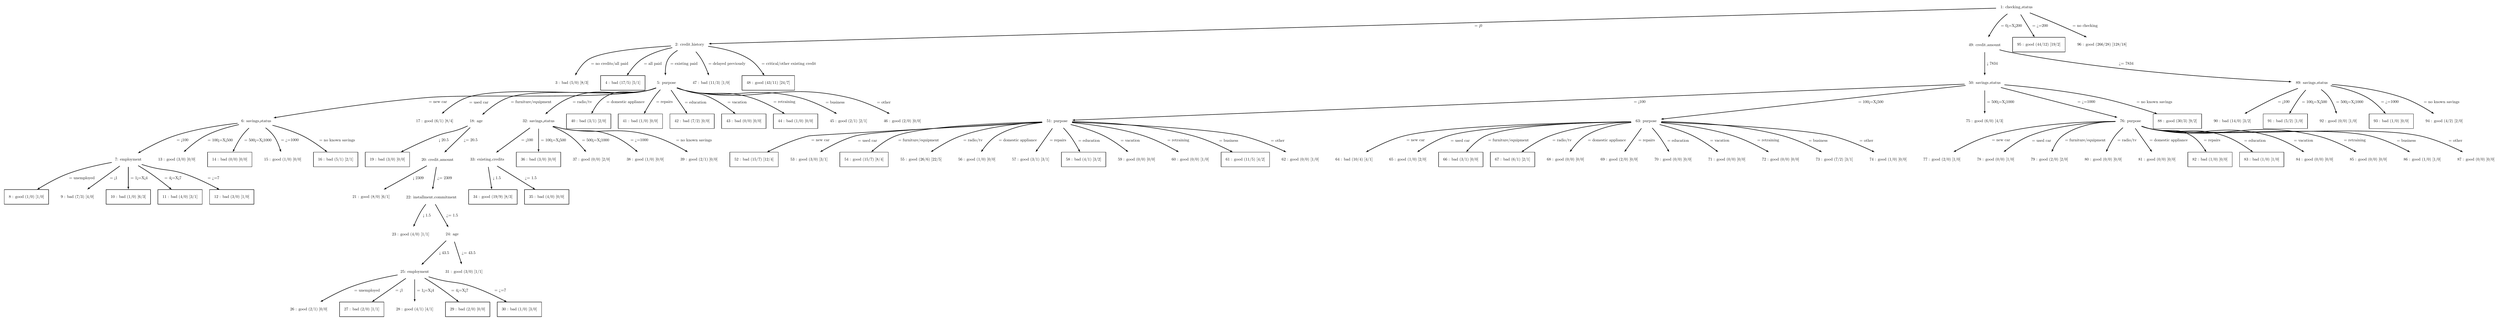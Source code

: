 
\begin{tikzpicture}[>=latex,line join=bevel,]
  \pgfsetlinewidth{1bp}
%%
\pgfsetcolor{black}
  % Edge: N6996db8 -> N76ccd017
  \draw [->,very thick] (4901.2bp,562.8bp) .. controls (4969.4bp,545.28bp) and (5108.2bp,509.61bp)  .. (5187.5bp,489.22bp);
  \definecolor{strokecol}{rgb}{0.0,0.0,0.0};
  \pgfsetstrokecolor{strokecol}
  \draw (5111.0bp,527.0bp) node { = >=1000};
  % Edge: N6504e3b2 -> N515f550a
  \draw [->,very thick] (3993.3bp,478.62bp) .. controls (3880.4bp,477.18bp) and (3542.7bp,470.71bp)  .. (3436.5bp,444.0bp) .. controls (3406.5bp,436.45bp) and (3374.8bp,421.61bp)  .. (3342.2bp,404.07bp);
  \draw (3464.5bp,433.0bp) node { = new car};
  % Edge: N3581c5f3 -> N5fcfe4b2
  \draw [->,very thick] (1599.8bp,561.72bp) .. controls (1593.9bp,559.5bp) and (1587.6bp,557.43bp)  .. (1581.5bp,556.0bp) .. controls (1498.1bp,536.37bp) and (1469.6bp,568.38bp)  .. (1389.5bp,538.0bp) .. controls (1369.4bp,530.38bp) and (1349.8bp,516.09bp)  .. (1327.9bp,497.1bp);
  \draw (1419.0bp,527.0bp) node { = radio/tv};
  % Edge: N1963006a -> N3d012ddd
  \draw [->,very thick] (2621.1bp,476.35bp) .. controls (2664.2bp,472.46bp) and (2737.4bp,463.46bp)  .. (2797.5bp,444.0bp) .. controls (2824.4bp,435.29bp) and (2852.8bp,421.08bp)  .. (2883.5bp,404.01bp);
  \draw (2882.0bp,433.0bp) node { = retraining};
  % Edge: N3581c5f3 -> N726f3b58
  \draw [->,very thick] (1651.2bp,561.79bp) .. controls (1657.1bp,559.57bp) and (1663.5bp,557.48bp)  .. (1669.5bp,556.0bp) .. controls (1740.3bp,538.72bp) and (1762.7bp,559.12bp)  .. (1832.5bp,538.0bp) .. controls (1858.9bp,530.02bp) and (1886.4bp,515.76bp)  .. (1916.1bp,498.22bp);
  \draw (1915.0bp,527.0bp) node { = retraining};
  % Edge: N76ccd017 -> N762efe5d
  \draw [->,very thick] (5246.4bp,467.58bp) .. controls (5252.5bp,465.37bp) and (5259.2bp,463.33bp)  .. (5265.5bp,462.0bp) .. controls (5394.5bp,434.86bp) and (5434.5bp,479.08bp)  .. (5561.5bp,444.0bp) .. controls (5588.5bp,436.54bp) and (5616.6bp,421.89bp)  .. (5646.1bp,404.08bp);
  \draw (5644.0bp,433.0bp) node { = vacation};
  % Edge: N4ee285c6 -> N20fa23c1
  \draw [->,very thick] (1639.7bp,660.74bp) .. controls (1616.0bp,655.76bp) and (1587.0bp,647.04bp)  .. (1564.5bp,632.0bp) .. controls (1552.4bp,623.9bp) and (1541.9bp,611.66bp)  .. (1528.3bp,592.07bp);
  \draw (1592.0bp,621.0bp) node { = all paid};
  % Edge: N1963006a -> N7dc5e7b4
  \draw [->,very thick] (2572.9bp,462.55bp) .. controls (2563.1bp,448.68bp) and (2548.9bp,428.6bp)  .. (2531.7bp,404.24bp);
  \draw (2586.5bp,433.0bp) node { = repairs};
  % Edge: N504bae78 -> N484b61fc
  \draw [->,very thick] (1007.5bp,91.647bp) .. controls (1007.5bp,78.823bp) and (1007.5bp,61.108bp)  .. (1007.5bp,36.3bp);
  \draw (1034.0bp,64.0bp) node { = 1<=X<4};
  % Edge: N4e515669 -> N17d10166
  \draw [->,very thick] (1037.3bp,370.54bp) .. controls (1011.1bp,356.09bp) and (970.54bp,333.67bp)  .. (931.35bp,312.03bp);
  \draw (1016.5bp,340.0bp) node { < 2309};
  % Edge: N3581c5f3 -> N61e717c2
  \draw [->,very thick] (1600.3bp,561.65bp) .. controls (1594.3bp,559.38bp) and (1587.8bp,557.3bp)  .. (1581.5bp,556.0bp) .. controls (1484.4bp,535.85bp) and (1229.3bp,570.39bp)  .. (1135.5bp,538.0bp) .. controls (1115.4bp,531.06bp) and (1096.0bp,517.19bp)  .. (1073.9bp,498.24bp);
  \draw (1165.0bp,527.0bp) node { = used car};
  % Edge: N6aa8ceb6 -> N1a93a7ca
  \draw [->,very thick] (600.67bp,463.21bp) .. controls (594.79bp,457.5bp) and (588.49bp,450.78bp)  .. (583.5bp,444.0bp) .. controls (576.56bp,434.58bp) and (570.29bp,423.35bp)  .. (560.91bp,404.25bp);
  \draw (622.5bp,433.0bp) node { = 500<=X<1000};
  % Edge: N4e515669 -> N1b9e1916
  \draw [->,very thick] (1060.6bp,367.65bp) .. controls (1058.5bp,354.74bp) and (1055.5bp,336.88bp)  .. (1051.3bp,311.99bp);
  \draw (1081.0bp,340.0bp) node { >= 2309};
  % Edge: N6504e3b2 -> N156643d4
  \draw [->,very thick] (4063.5bp,471.82bp) .. controls (4087.0bp,466.02bp) and (4119.1bp,456.72bp)  .. (4145.5bp,444.0bp) .. controls (4164.5bp,434.85bp) and (4184.0bp,421.67bp)  .. (4207.4bp,404.18bp);
  \draw (4211.0bp,433.0bp) node { = vacation};
  % Edge: N76ccd017 -> N53bd815b
  \draw [->,very thick] (5200.8bp,464.16bp) .. controls (5194.2bp,458.33bp) and (5187.0bp,451.29bp)  .. (5181.5bp,444.0bp) .. controls (5174.4bp,434.68bp) and (5168.3bp,423.38bp)  .. (5159.3bp,404.13bp);
  \draw (5211.0bp,433.0bp) node { = radio/tv};
  % Edge: N368102c8 -> N71dac704
  \draw [->,very thick] (4897.8bp,655.44bp) .. controls (4905.2bp,653.38bp) and (4913.1bp,651.43bp)  .. (4920.5bp,650.0bp) .. controls (5171.9bp,601.52bp) and (5477.5bp,583.23bp)  .. (5614.9bp,576.92bp);
  \draw (5209.0bp,621.0bp) node { >= 7834};
  % Edge: N5fcfe4b2 -> Nea30797
  \draw [->,very thick] (1346.0bp,466.73bp) .. controls (1359.9bp,460.95bp) and (1375.6bp,453.27bp)  .. (1388.5bp,444.0bp) .. controls (1400.9bp,435.06bp) and (1412.7bp,422.89bp)  .. (1428.6bp,404.17bp);
  \draw (1451.5bp,433.0bp) node { = 500<=X<1000};
  % Edge: N6504e3b2 -> N1175e2db
  \draw [->,very thick] (4067.4bp,477.65bp) .. controls (4161.1bp,473.97bp) and (4406.3bp,462.79bp)  .. (4485.5bp,444.0bp) .. controls (4519.1bp,436.03bp) and (4555.1bp,421.06bp)  .. (4591.2bp,404.12bp);
  \draw (4571.0bp,433.0bp) node { = other};
  % Edge: N76ccd017 -> N4926097b
  \draw [->,very thick] (5246.9bp,467.58bp) .. controls (5252.9bp,465.43bp) and (5259.4bp,463.41bp)  .. (5265.5bp,462.0bp) .. controls (5345.6bp,443.61bp) and (5371.7bp,470.32bp)  .. (5449.5bp,444.0bp) .. controls (5471.9bp,436.41bp) and (5494.6bp,422.48bp)  .. (5520.3bp,404.12bp);
  \draw (5525.0bp,433.0bp) node { = education};
  % Edge: N76ccd017 -> N3830f1c0
  \draw [->,very thick] (5246.3bp,467.42bp) .. controls (5252.5bp,465.22bp) and (5259.1bp,463.23bp)  .. (5265.5bp,462.0bp) .. controls (5410.4bp,434.04bp) and (5785.1bp,474.68bp)  .. (5929.5bp,444.0bp) .. controls (5963.5bp,436.77bp) and (5999.8bp,421.46bp)  .. (6035.7bp,404.07bp);
  \draw (6017.0bp,433.0bp) node { = other};
  % Edge: N5fcfe4b2 -> N73a8dfcc
  \draw [->,very thick] (1311.5bp,461.7bp) .. controls (1311.5bp,448.46bp) and (1311.5bp,429.95bp)  .. (1311.5bp,404.23bp);
  \draw (1348.0bp,433.0bp) node { = 100<=X<500};
  % Edge: N4f8e5cde -> N4c98385c
  \draw [->,very thick] (1105.0bp,184.07bp) .. controls (1109.1bp,171.08bp) and (1115.0bp,152.89bp)  .. (1123.0bp,128.16bp);
  \draw (1140.0bp,156.0bp) node { >= 43.5};
  % Edge: N7506e922 -> N368102c8
  \draw [->,very thick] (4917.2bp,743.63bp) .. controls (4909.8bp,737.96bp) and (4901.9bp,731.15bp)  .. (4895.5bp,724.0bp) .. controls (4887.7bp,715.22bp) and (4880.6bp,704.44bp)  .. (4870.0bp,685.9bp);
  \draw (4927.0bp,714.0bp) node { = 0<=X<200};
  % Edge: N504bae78 -> N759ebb3d
  \draw [->,very thick] (985.74bp,93.936bp) .. controls (965.27bp,79.764bp) and (934.33bp,58.341bp)  .. (902.44bp,36.269bp);
  \draw (969.5bp,64.0bp) node { = <1};
  % Edge: N7506e922 -> N6f75e721
  \draw [->,very thick] (4949.8bp,742.07bp) .. controls (4957.9bp,728.83bp) and (4969.3bp,710.19bp)  .. (4984.0bp,686.16bp);
  \draw (4997.5bp,714.0bp) node { = >=200};
  % Edge: N71dac704 -> N73a28541
  \draw [->,very thick] (5713.5bp,570.29bp) .. controls (5759.5bp,566.59bp) and (5829.7bp,557.96bp)  .. (5887.5bp,538.0bp) .. controls (5911.7bp,529.65bp) and (5936.8bp,515.71bp)  .. (5964.7bp,498.17bp);
  \draw (5983.0bp,527.0bp) node { = no known savings};
  % Edge: N5fcfe4b2 -> N3f8f9dd6
  \draw [->,very thick] (1347.4bp,467.42bp) .. controls (1355.0bp,465.33bp) and (1363.0bp,463.38bp)  .. (1370.5bp,462.0bp) .. controls (1467.0bp,444.33bp) and (1496.0bp,470.25bp)  .. (1590.5bp,444.0bp) .. controls (1618.4bp,436.24bp) and (1647.7bp,421.65bp)  .. (1678.3bp,404.16bp);
  \draw (1693.0bp,433.0bp) node { = no known savings};
  % Edge: N76ccd017 -> N4361bd48
  \draw [->,very thick] (5182.4bp,479.74bp) .. controls (5146.0bp,478.66bp) and (5090.6bp,471.95bp)  .. (5052.5bp,444.0bp) .. controls (5042.2bp,436.42bp) and (5034.7bp,424.44bp)  .. (5025.7bp,404.1bp);
  \draw (5108.5bp,433.0bp) node { = furniture/equipment};
  % Edge: N4ee285c6 -> N15615099
  \draw [->,very thick] (1697.7bp,650.66bp) .. controls (1702.5bp,645.02bp) and (1707.6bp,638.48bp)  .. (1711.5bp,632.0bp) .. controls (1717.3bp,622.5bp) and (1722.3bp,611.36bp)  .. (1729.8bp,592.09bp);
  \draw (1774.0bp,621.0bp) node { = delayed previously};
  % Edge: N6504e3b2 -> N379619aa
  \draw [->,very thick] (3993.8bp,476.74bp) .. controls (3962.1bp,473.37bp) and (3916.0bp,464.96bp)  .. (3881.5bp,444.0bp) .. controls (3868.5bp,436.12bp) and (3857.2bp,423.63bp)  .. (3842.8bp,404.05bp);
  \draw (3934.0bp,433.0bp) node { = domestic appliance};
  % Edge: N1963006a -> Nc2e1f26
  \draw [->,very thick] (2547.5bp,478.25bp) .. controls (2462.1bp,476.12bp) and (2253.7bp,468.5bp)  .. (2188.5bp,444.0bp) .. controls (2169.1bp,436.7bp) and (2150.2bp,423.14bp)  .. (2128.0bp,404.21bp);
  \draw (2244.5bp,433.0bp) node { = furniture/equipment};
  % Edge: N6504e3b2 -> Ncac736f
  \draw [->,very thick] (4018.7bp,462.55bp) .. controls (4008.8bp,448.68bp) and (3994.3bp,428.6bp)  .. (3976.9bp,404.24bp);
  \draw (4031.5bp,433.0bp) node { = repairs};
  % Edge: N504bae78 -> N45fe3ee3
  \draw [->,very thick] (1032.0bp,94.683bp) .. controls (1042.2bp,88.531bp) and (1054.0bp,81.128bp)  .. (1064.5bp,74.0bp) .. controls (1079.0bp,64.104bp) and (1094.6bp,52.478bp)  .. (1115.9bp,36.161bp);
  \draw (1118.0bp,64.0bp) node { = 4<=X<7};
  % Edge: N76ccd017 -> N41a4555e
  \draw [->,very thick] (5246.3bp,467.45bp) .. controls (5252.5bp,465.25bp) and (5259.2bp,463.25bp)  .. (5265.5bp,462.0bp) .. controls (5383.5bp,438.85bp) and (5689.2bp,470.8bp)  .. (5806.5bp,444.0bp) .. controls (5838.2bp,436.74bp) and (5871.8bp,421.64bp)  .. (5905.9bp,404.02bp);
  \draw (5896.5bp,433.0bp) node { = business};
  % Edge: N6aa8ceb6 -> N3d82c5f3
  \draw [->,very thick] (641.53bp,463.84bp) .. controls (648.67bp,458.27bp) and (656.07bp,451.48bp)  .. (661.5bp,444.0bp) .. controls (668.04bp,434.99bp) and (672.92bp,423.78bp)  .. (679.42bp,404.1bp);
  \draw (701.0bp,433.0bp) node { = >=1000};
  % Edge: N6504e3b2 -> N5e91993f
  \draw [->,very thick] (3993.4bp,478.76bp) .. controls (3908.0bp,477.71bp) and (3699.8bp,472.25bp)  .. (3636.5bp,444.0bp) .. controls (3620.4bp,436.82bp) and (3605.9bp,423.63bp)  .. (3588.5bp,404.2bp);
  \draw (3692.5bp,433.0bp) node { = furniture/equipment};
  % Edge: N6996db8 -> N39ed3c8d
  \draw [->,very thick] (4909.9bp,569.41bp) .. controls (4966.2bp,564.67bp) and (5061.8bp,554.89bp)  .. (5142.5bp,538.0bp) .. controls (5187.8bp,528.52bp) and (5237.9bp,513.49bp)  .. (5285.3bp,498.03bp);
  \draw (5278.0bp,527.0bp) node { = no known savings};
  % Edge: N2530c12 -> N48533e64
  \draw [->,very thick] (283.58bp,369.94bp) .. controls (263.98bp,355.83bp) and (234.4bp,334.53bp)  .. (203.48bp,312.27bp);
  \draw (268.5bp,340.0bp) node { = <1};
  % Edge: N71dac704 -> N2d363fb3
  \draw [->,very thick] (5649.6bp,556.7bp) .. controls (5644.6bp,550.95bp) and (5639.1bp,544.34bp)  .. (5634.5bp,538.0bp) .. controls (5627.3bp,528.16bp) and (5620.2bp,516.81bp)  .. (5609.1bp,498.16bp);
  \draw (5671.0bp,527.0bp) node { = 100<=X<500};
  % Edge: N3581c5f3 -> N58d25a40
  \draw [->,very thick] (1636.8bp,556.55bp) .. controls (1646.3bp,542.68bp) and (1660.0bp,522.6bp)  .. (1676.7bp,498.24bp);
  \draw (1697.0bp,527.0bp) node { = education};
  % Edge: N2530c12 -> N64a294a6
  \draw [->,very thick] (304.5bp,367.65bp) .. controls (304.5bp,354.82bp) and (304.5bp,337.11bp)  .. (304.5bp,312.3bp);
  \draw (331.0bp,340.0bp) node { = 1<=X<4};
  % Edge: N71dac704 -> N5aaa6d82
  \draw [->,very thick] (5710.8bp,567.16bp) .. controls (5738.2bp,562.26bp) and (5772.8bp,553.47bp)  .. (5800.5bp,538.0bp) .. controls (5815.1bp,529.81bp) and (5828.8bp,517.08bp)  .. (5846.0bp,498.17bp);
  \draw (5856.0bp,527.0bp) node { = >=1000};
  % Edge: N3581c5f3 -> N1b701da1
  \draw [->,very thick] (1651.9bp,562.34bp) .. controls (1657.6bp,560.14bp) and (1663.8bp,557.91bp)  .. (1669.5bp,556.0bp) .. controls (1697.5bp,546.67bp) and (1706.8bp,550.61bp)  .. (1733.5bp,538.0bp) .. controls (1752.6bp,529.01bp) and (1772.0bp,515.72bp)  .. (1795.1bp,498.07bp);
  \draw (1799.0bp,527.0bp) node { = vacation};
  % Edge: N3581c5f3 -> N442d9b6e
  \draw [->,very thick] (1651.2bp,561.59bp) .. controls (1657.1bp,559.38bp) and (1663.4bp,557.34bp)  .. (1669.5bp,556.0bp) .. controls (1792.2bp,529.06bp) and (1829.9bp,569.31bp)  .. (1951.5bp,538.0bp) .. controls (1981.1bp,530.38bp) and (2012.2bp,515.55bp)  .. (2044.3bp,498.03bp);
  \draw (2039.5bp,527.0bp) node { = business};
  % Edge: N1963006a -> N75a1cd57
  \draw [->,very thick] (2617.8bp,471.9bp) .. controls (2641.3bp,466.16bp) and (2673.3bp,456.9bp)  .. (2699.5bp,444.0bp) .. controls (2717.8bp,435.0bp) and (2736.4bp,421.98bp)  .. (2759.3bp,404.22bp);
  \draw (2764.0bp,433.0bp) node { = vacation};
  % Edge: N76ccd017 -> N5d22bbb7
  \draw [->,very thick] (5246.3bp,467.5bp) .. controls (5252.5bp,465.3bp) and (5259.2bp,463.28bp)  .. (5265.5bp,462.0bp) .. controls (5445.2bp,425.8bp) and (5499.2bp,486.54bp)  .. (5677.5bp,444.0bp) .. controls (5708.4bp,436.64bp) and (5740.9bp,421.69bp)  .. (5774.1bp,404.2bp);
  \draw (5770.0bp,433.0bp) node { = retraining};
  % Edge: N4f8e5cde -> N504bae78
  \draw [->,very thick] (1084.7bp,186.54bp) .. controls (1070.3bp,172.41bp) and (1048.0bp,150.66bp)  .. (1023.8bp,126.94bp);
  \draw (1080.0bp,156.0bp) node { < 43.5};
  % Edge: N6aa8ceb6 -> N2530c12
  \draw [->,very thick] (572.86bp,474.93bp) .. controls (531.5bp,470.33bp) and (469.28bp,461.15bp)  .. (417.5bp,444.0bp) .. controls (389.03bp,434.57bp) and (358.79bp,418.99bp)  .. (327.86bp,401.36bp);
  \draw (437.5bp,433.0bp) node { = <100};
  % Edge: N6aa8ceb6 -> N6ae40994
  \draw [->,very thick] (576.08bp,471.65bp) .. controls (551.09bp,466.23bp) and (519.41bp,457.43bp)  .. (493.5bp,444.0bp) .. controls (476.91bp,435.4bp) and (460.58bp,422.44bp)  .. (440.47bp,404.22bp);
  \draw (530.0bp,433.0bp) node { = 100<=X<500};
  % Edge: N5fcfe4b2 -> N6bf2d08e
  \draw [->,very thick] (1290.4bp,463.6bp) .. controls (1269.8bp,448.57bp) and (1238.3bp,425.55bp)  .. (1207.1bp,402.76bp);
  \draw (1283.5bp,433.0bp) node { = <100};
  % Edge: N6996db8 -> N1963006a
  \draw [->,very thick] (4812.1bp,571.0bp) .. controls (4511.0bp,558.84bp) and (2926.0bp,494.8bp)  .. (2621.3bp,482.49bp);
  \draw (4014.5bp,527.0bp) node { = <100};
  % Edge: N6504e3b2 -> N626b2d4a
  \draw [->,very thick] (3993.5bp,478.47bp) .. controls (3894.9bp,476.71bp) and (3628.3bp,469.67bp)  .. (3544.5bp,444.0bp) .. controls (3520.1bp,436.53bp) and (3495.2bp,422.18bp)  .. (3468.1bp,404.01bp);
  \draw (3574.0bp,433.0bp) node { = used car};
  % Edge: N4ee285c6 -> N1edf1c96
  \draw [->,very thick] (1727.9bp,663.86bp) .. controls (1758.6bp,659.98bp) and (1798.9bp,651.32bp)  .. (1829.5bp,632.0bp) .. controls (1841.9bp,624.18bp) and (1852.4bp,611.86bp)  .. (1866.0bp,592.04bp);
  \draw (1926.0bp,621.0bp) node { = critical/other existing credit};
  % Edge: N1963006a -> N1eb44e46
  \draw [->,very thick] (2621.3bp,477.6bp) .. controls (2714.7bp,473.8bp) and (2959.4bp,462.37bp)  .. (3038.5bp,444.0bp) .. controls (3073.0bp,436.0bp) and (3110.0bp,421.03bp)  .. (3147.2bp,404.1bp);
  \draw (3126.0bp,433.0bp) node { = other};
  % Edge: N71dac704 -> N7d6f77cc
  \draw [->,very thick] (5687.5bp,557.84bp) .. controls (5694.7bp,552.27bp) and (5702.1bp,545.48bp)  .. (5707.5bp,538.0bp) .. controls (5714.0bp,528.99bp) and (5718.9bp,517.78bp)  .. (5725.4bp,498.1bp);
  \draw (5757.5bp,527.0bp) node { = 500<=X<1000};
  % Edge: N4ee285c6 -> N3581c5f3
  \draw [->,very thick] (1652.8bp,653.96bp) .. controls (1643.8bp,648.5bp) and (1634.9bp,641.24bp)  .. (1629.5bp,632.0bp) .. controls (1624.4bp,623.19bp) and (1622.7bp,612.27bp)  .. (1622.9bp,592.12bp);
  \draw (1668.5bp,621.0bp) node { = existing paid};
  % Edge: N6bf2d08e -> N53e25b76
  \draw [->,very thick] (1209.9bp,369.94bp) .. controls (1233.2bp,355.59bp) and (1268.5bp,333.83bp)  .. (1303.7bp,312.11bp);
  \draw (1292.5bp,340.0bp) node { >= 1.5};
  % Edge: N3581c5f3 -> N6aa8ceb6
  \draw [->,very thick] (1600.3bp,561.62bp) .. controls (1594.3bp,559.35bp) and (1587.8bp,557.27bp)  .. (1581.5bp,556.0bp) .. controls (1462.8bp,531.82bp) and (1157.2bp,548.2bp)  .. (1036.5bp,538.0bp) .. controls (904.32bp,526.83bp) and (749.94bp,502.94bp)  .. (660.77bp,488.23bp);
  \draw (1064.5bp,527.0bp) node { = new car};
  % Edge: N6504e3b2 -> N7de26db8
  \draw [->,very thick] (4067.5bp,478.99bp) .. controls (4130.1bp,478.12bp) and (4260.6bp,472.65bp)  .. (4366.5bp,444.0bp) .. controls (4396.8bp,435.8bp) and (4429.0bp,421.1bp)  .. (4462.2bp,404.05bp);
  \draw (4452.5bp,433.0bp) node { = business};
  % Edge: N5fcfe4b2 -> N7e774085
  \draw [->,very thick] (1348.1bp,467.61bp) .. controls (1355.5bp,465.56bp) and (1363.2bp,463.57bp)  .. (1370.5bp,462.0bp) .. controls (1424.9bp,450.26bp) and (1442.9bp,464.89bp)  .. (1494.5bp,444.0bp) .. controls (1513.8bp,436.2bp) and (1532.7bp,422.76bp)  .. (1555.3bp,404.13bp);
  \draw (1559.0bp,433.0bp) node { = >=1000};
  % Edge: N1963006a -> N6f2b958e
  \draw [->,very thick] (2621.5bp,478.89bp) .. controls (2683.9bp,477.86bp) and (2813.3bp,472.17bp)  .. (2918.5bp,444.0bp) .. controls (2949.2bp,435.77bp) and (2982.0bp,421.07bp)  .. (3015.7bp,404.04bp);
  \draw (3005.5bp,433.0bp) node { = business};
  % Edge: N76ccd017 -> N182decdb
  \draw [->,very thick] (5182.3bp,479.48bp) .. controls (5118.1bp,479.37bp) and (4982.7bp,475.05bp)  .. (4873.5bp,444.0bp) .. controls (4845.4bp,436.01bp) and (4815.9bp,421.57bp)  .. (4784.7bp,404.26bp);
  \draw (4901.5bp,433.0bp) node { = new car};
  % Edge: N1963006a -> N1ee0005
  \draw [->,very thick] (2599.9bp,463.59bp) .. controls (2605.4bp,457.7bp) and (2611.5bp,450.77bp)  .. (2616.5bp,444.0bp) .. controls (2623.6bp,434.36bp) and (2630.4bp,423.08bp)  .. (2640.9bp,404.06bp);
  \draw (2663.0bp,433.0bp) node { = education};
  % Edge: N6996db8 -> N6504e3b2
  \draw [->,very thick] (4814.4bp,567.79bp) .. controls (4668.1bp,551.58bp) and (4221.9bp,502.19bp)  .. (4066.4bp,484.97bp);
  \draw (4582.0bp,527.0bp) node { = 100<=X<500};
  % Edge: N504bae78 -> N4cdf35a9
  \draw [->,very thick] (1041.7bp,97.892bp) .. controls (1048.5bp,95.816bp) and (1055.7bp,93.752bp)  .. (1062.5bp,92.0bp) .. controls (1100.3bp,82.223bp) and (1111.5bp,86.452bp)  .. (1148.5bp,74.0bp) .. controls (1174.7bp,65.17bp) and (1202.8bp,51.955bp)  .. (1233.8bp,36.003bp);
  \draw (1217.5bp,64.0bp) node { = >=7};
  % Edge: N66cd51c3 -> N4dcbadb4
  \draw [->,very thick] (1137.4bp,468.38bp) .. controls (1132.6bp,466.13bp) and (1127.4bp,463.87bp)  .. (1122.5bp,462.0bp) .. controls (1096.1bp,451.94bp) and (1087.9bp,454.05bp)  .. (1061.5bp,444.0bp) .. controls (1034.6bp,433.77bp) and (1005.4bp,420.08bp)  .. (973.29bp,404.12bp);
  \draw (1079.0bp,433.0bp) node { < 20.5};
  % Edge: N7506e922 -> N4ee285c6
  \draw [->,very thick] (4889.3bp,757.61bp) .. controls (4513.0bp,747.22bp) and (2136.9bp,681.56bp)  .. (1728.9bp,670.28bp);
  \draw (3618.5bp,714.0bp) node { = <0};
  % Edge: N3581c5f3 -> Naec6354
  \draw [->,very thick] (1599.3bp,561.86bp) .. controls (1593.5bp,559.69bp) and (1587.3bp,557.59bp)  .. (1581.5bp,556.0bp) .. controls (1534.1bp,543.08bp) and (1513.8bp,564.63bp)  .. (1472.5bp,538.0bp) .. controls (1461.0bp,530.59bp) and (1452.2bp,518.36bp)  .. (1441.3bp,498.04bp);
  \draw (1525.0bp,527.0bp) node { = domestic appliance};
  % Edge: N6504e3b2 -> N1c4af82c
  \draw [->,very thick] (3993.4bp,478.12bp) .. controls (3945.9bp,475.96bp) and (3861.8bp,468.64bp)  .. (3794.5bp,444.0bp) .. controls (3772.4bp,435.91bp) and (3749.9bp,422.11bp)  .. (3724.2bp,404.04bp);
  \draw (3824.0bp,433.0bp) node { = radio/tv};
  % Edge: N3581c5f3 -> N1c655221
  \draw [->,very thick] (1610.6bp,557.53bp) .. controls (1605.2bp,551.64bp) and (1599.3bp,544.72bp)  .. (1594.5bp,538.0bp) .. controls (1587.5bp,528.3bp) and (1580.7bp,517.01bp)  .. (1570.2bp,498.01bp);
  \draw (1620.5bp,527.0bp) node { = repairs};
  % Edge: N3581c5f3 -> N66cd51c3
  \draw [->,very thick] (1599.9bp,561.53bp) .. controls (1593.9bp,559.33bp) and (1587.6bp,557.3bp)  .. (1581.5bp,556.0bp) .. controls (1506.6bp,540.01bp) and (1309.7bp,563.43bp)  .. (1237.5bp,538.0bp) .. controls (1216.1bp,530.46bp) and (1195.4bp,515.17bp)  .. (1173.0bp,495.5bp);
  \draw (1293.5bp,527.0bp) node { = furniture/equipment};
  % Edge: N1963006a -> N6d9c638
  \draw [->,very thick] (2548.1bp,476.86bp) .. controls (2516.3bp,473.57bp) and (2470.0bp,465.21bp)  .. (2435.5bp,444.0bp) .. controls (2422.7bp,436.12bp) and (2411.6bp,423.63bp)  .. (2397.6bp,404.05bp);
  \draw (2488.0bp,433.0bp) node { = domestic appliance};
  % Edge: N1963006a -> Ndcf3e99
  \draw [->,very thick] (2547.5bp,477.82bp) .. controls (2500.1bp,475.35bp) and (2416.1bp,467.7bp)  .. (2348.5bp,444.0bp) .. controls (2325.2bp,435.83bp) and (2301.2bp,421.98bp)  .. (2274.2bp,404.26bp);
  \draw (2378.0bp,433.0bp) node { = radio/tv};
  % Edge: N2530c12 -> N3b95a09c
  \draw [->,very thick] (337.42bp,373.84bp) .. controls (344.03bp,371.77bp) and (350.96bp,369.72bp)  .. (357.5bp,368.0bp) .. controls (395.69bp,357.96bp) and (407.1bp,362.67bp)  .. (444.5bp,350.0bp) .. controls (470.36bp,341.24bp) and (497.97bp,328.02bp)  .. (528.4bp,312.05bp);
  \draw (513.5bp,340.0bp) node { = >=7};
  % Edge: N76ccd017 -> N26f0a63f
  \draw [->,very thick] (5182.5bp,479.0bp) .. controls (5132.8bp,477.85bp) and (5042.6bp,471.67bp)  .. (4971.5bp,444.0bp) .. controls (4951.3bp,436.14bp) and (4931.2bp,422.52bp)  .. (4907.8bp,404.13bp);
  \draw (5001.0bp,433.0bp) node { = used car};
  % Edge: N1b9e1916 -> Nba8a1dc
  \draw [->,very thick] (1034.8bp,276.05bp) .. controls (1030.6bp,270.48bp) and (1026.1bp,264.13bp)  .. (1022.5bp,258.0bp) .. controls (1017.3bp,249.11bp) and (1012.4bp,238.93bp)  .. (1004.3bp,220.32bp);
  \draw (1037.5bp,248.0bp) node { < 1.5};
  % Edge: N7506e922 -> N69222c14
  \draw [->,very thick] (4972.3bp,746.16bp) .. controls (4988.6bp,739.67bp) and (5008.7bp,731.57bp)  .. (5026.5bp,724.0bp) .. controls (5052.0bp,713.19bp) and (5080.1bp,700.64bp)  .. (5112.3bp,686.1bp);
  \draw (5108.0bp,714.0bp) node { = no checking};
  % Edge: N1b9e1916 -> N4f8e5cde
  \draw [->,very thick] (1058.1bp,276.07bp) .. controls (1065.7bp,262.58bp) and (1076.6bp,243.48bp)  .. (1090.3bp,219.25bp);
  \draw (1099.5bp,248.0bp) node { >= 1.5};
  % Edge: N3581c5f3 -> Nee7d9f1
  \draw [->,very thick] (1650.7bp,561.67bp) .. controls (1656.7bp,559.4bp) and (1663.2bp,557.31bp)  .. (1669.5bp,556.0bp) .. controls (1845.0bp,519.21bp) and (1897.8bp,578.2bp)  .. (2072.5bp,538.0bp) .. controls (2104.9bp,530.55bp) and (2139.3bp,515.43bp)  .. (2173.9bp,498.04bp);
  \draw (2159.0bp,527.0bp) node { = other};
  % Edge: N6504e3b2 -> N5e265ba4
  \draw [->,very thick] (4045.3bp,463.46bp) .. controls (4050.6bp,457.56bp) and (4056.6bp,450.65bp)  .. (4061.5bp,444.0bp) .. controls (4068.8bp,434.21bp) and (4075.9bp,422.88bp)  .. (4087.0bp,404.21bp);
  \draw (4109.0bp,433.0bp) node { = education};
  % Edge: N6996db8 -> N36aa7bc2
  \draw [->,very thick] (4861.5bp,555.7bp) .. controls (4861.5bp,542.46bp) and (4861.5bp,523.95bp)  .. (4861.5bp,498.23bp);
  \draw (4900.5bp,527.0bp) node { = 500<=X<1000};
  % Edge: N6bf2d08e -> N5eb5c224
  \draw [->,very thick] (1188.2bp,367.65bp) .. controls (1190.2bp,354.82bp) and (1192.9bp,337.11bp)  .. (1196.8bp,312.3bp);
  \draw (1209.5bp,340.0bp) node { < 1.5};
  % Edge: N6504e3b2 -> N123a439b
  \draw [->,very thick] (4066.9bp,476.33bp) .. controls (4110.0bp,472.42bp) and (4183.9bp,463.37bp)  .. (4244.5bp,444.0bp) .. controls (4271.9bp,435.23bp) and (4301.0bp,420.93bp)  .. (4331.9bp,404.0bp);
  \draw (4330.0bp,433.0bp) node { = retraining};
  % Edge: N6aa8ceb6 -> N2b05039f
  \draw [->,very thick] (658.45bp,470.04bp) .. controls (680.87bp,464.2bp) and (708.98bp,455.52bp)  .. (732.5bp,444.0bp) .. controls (750.96bp,434.96bp) and (769.84bp,421.93bp)  .. (792.99bp,404.19bp);
  \draw (817.0bp,433.0bp) node { = no known savings};
  % Edge: N2530c12 -> N7e0b37bc
  \draw [->,very thick] (328.74bp,370.96bp) .. controls (339.02bp,364.79bp) and (351.02bp,357.3bp)  .. (361.5bp,350.0bp) .. controls (375.65bp,340.15bp) and (390.76bp,328.44bp)  .. (411.15bp,312.01bp);
  \draw (414.0bp,340.0bp) node { = 4<=X<7};
  % Edge: N1963006a -> N7fbe847c
  \draw [->,very thick] (2547.8bp,476.97bp) .. controls (2417.2bp,469.75bp) and (1982.5bp,445.63bp)  .. (1975.5bp,444.0bp) .. controls (1942.6bp,436.35bp) and (1907.5bp,421.32bp)  .. (1872.2bp,404.05bp);
  \draw (2003.5bp,433.0bp) node { = new car};
  % Edge: N1963006a -> N41975e01
  \draw [->,very thick] (2547.7bp,477.23bp) .. controls (2440.5bp,471.96bp) and (2133.3bp,455.98bp)  .. (2089.5bp,444.0bp) .. controls (2061.9bp,436.44bp) and (2033.0bp,421.94bp)  .. (2002.4bp,404.26bp);
  \draw (2119.0bp,433.0bp) node { = used car};
  % Edge: N4ee285c6 -> N621be5d1
  \draw [->,very thick] (1636.7bp,664.81bp) .. controls (1574.6bp,661.12bp) and (1467.6bp,652.02bp)  .. (1434.5bp,632.0bp) .. controls (1422.4bp,624.69bp) and (1412.8bp,612.3bp)  .. (1401.1bp,592.16bp);
  \draw (1486.0bp,621.0bp) node { = no credits/all paid};
  % Edge: N504bae78 -> N3b764bce
  \draw [->,very thick] (965.49bp,102.44bp) .. controls (934.05bp,96.824bp) and (890.32bp,87.483bp)  .. (853.5bp,74.0bp) .. controls (829.7bp,65.282bp) and (804.45bp,52.345bp)  .. (775.84bp,36.239bp);
  \draw (890.5bp,64.0bp) node { = unemployed};
  % Edge: N66cd51c3 -> N4e515669
  \draw [->,very thick] (1143.7bp,464.62bp) .. controls (1128.7bp,450.16bp) and (1105.4bp,427.62bp)  .. (1080.2bp,403.13bp);
  \draw (1145.0bp,433.0bp) node { >= 20.5};
  % Edge: N2530c12 -> N73c6c3b2
  \draw [->,very thick] (263.85bp,378.76bp) .. controls (232.92bp,373.25bp) and (189.66bp,363.92bp)  .. (153.5bp,350.0bp) .. controls (131.11bp,341.38bp) and (107.57bp,328.48bp)  .. (80.41bp,312.04bp);
  \draw (190.5bp,340.0bp) node { = unemployed};
  % Edge: N368102c8 -> N6996db8
  \draw [->,very thick] (4861.5bp,649.7bp) .. controls (4861.5bp,636.46bp) and (4861.5bp,617.95bp)  .. (4861.5bp,592.23bp);
  \draw (4880.5bp,621.0bp) node { < 7834};
  % Edge: N76ccd017 -> N2401f4c3
  \draw [->,very thick] (5231.1bp,462.55bp) .. controls (5240.9bp,448.68bp) and (5255.1bp,428.6bp)  .. (5272.3bp,404.24bp);
  \draw (5313.0bp,433.0bp) node { = domestic appliance};
  % Edge: N76ccd017 -> N7637f22
  \draw [->,very thick] (5247.0bp,467.92bp) .. controls (5253.0bp,465.75bp) and (5259.4bp,463.64bp)  .. (5265.5bp,462.0bp) .. controls (5310.8bp,449.82bp) and (5329.2bp,467.99bp)  .. (5369.5bp,444.0bp) .. controls (5382.1bp,436.52bp) and (5392.5bp,424.12bp)  .. (5405.6bp,404.04bp);
  \draw (5419.5bp,433.0bp) node { = repairs};
  % Edge: N71dac704 -> N123772c4
  \draw [->,very thick] (5630.3bp,560.64bp) .. controls (5613.6bp,554.32bp) and (5593.3bp,546.24bp)  .. (5575.5bp,538.0bp) .. controls (5552.6bp,527.41bp) and (5527.8bp,514.15bp)  .. (5499.2bp,498.18bp);
  \draw (5595.5bp,527.0bp) node { = <100};
  % Node: N484b61fc
\begin{scope}
  \definecolor{strokecol}{rgb}{0.0,0.0,0.0};
  \pgfsetstrokecolor{strokecol}
  \draw (1007.5bp,18.0bp) node {28 : good (4/1) [4/1]};
\end{scope}
  % Node: N6aa8ceb6
\begin{scope}
  \definecolor{strokecol}{rgb}{0.0,0.0,0.0};
  \pgfsetstrokecolor{strokecol}
  \draw (618.5bp,480.0bp) node {6: savings\_status};
\end{scope}
  % Node: N6504e3b2
\begin{scope}
  \definecolor{strokecol}{rgb}{0.0,0.0,0.0};
  \pgfsetstrokecolor{strokecol}
  \draw (4030.5bp,480.0bp) node {63: purpose};
\end{scope}
  % Node: N41a4555e
\begin{scope}
  \definecolor{strokecol}{rgb}{0.0,0.0,0.0};
  \pgfsetstrokecolor{strokecol}
  \draw (5935.5bp,386.0bp) node {86 : good (1/0) [1/0]};
\end{scope}
  % Node: N5e91993f
\begin{scope}
  \definecolor{strokecol}{rgb}{0.0,0.0,0.0};
  \pgfsetstrokecolor{strokecol}
  \draw (3630.0bp,404.0bp) -- (3521.0bp,404.0bp) -- (3521.0bp,368.0bp) -- (3630.0bp,368.0bp) -- cycle;
  \draw (3575.5bp,386.0bp) node {66 : bad (3/1) [0/0]};
\end{scope}
  % Node: N53bd815b
\begin{scope}
  \definecolor{strokecol}{rgb}{0.0,0.0,0.0};
  \pgfsetstrokecolor{strokecol}
  \draw (5152.5bp,386.0bp) node {80 : good (0/0) [0/0]};
\end{scope}
  % Node: N4e515669
\begin{scope}
  \definecolor{strokecol}{rgb}{0.0,0.0,0.0};
  \pgfsetstrokecolor{strokecol}
  \draw (1063.5bp,386.0bp) node {20: credit\_amount};
\end{scope}
  % Node: N442d9b6e
\begin{scope}
  \definecolor{strokecol}{rgb}{0.0,0.0,0.0};
  \pgfsetstrokecolor{strokecol}
  \draw (2072.5bp,480.0bp) node {45 : good (2/1) [2/1]};
\end{scope}
  % Node: N73a8dfcc
\begin{scope}
  \definecolor{strokecol}{rgb}{0.0,0.0,0.0};
  \pgfsetstrokecolor{strokecol}
  \draw (1366.0bp,404.0bp) -- (1257.0bp,404.0bp) -- (1257.0bp,368.0bp) -- (1366.0bp,368.0bp) -- cycle;
  \draw (1311.5bp,386.0bp) node {36 : bad (3/0) [0/0]};
\end{scope}
  % Node: N726f3b58
\begin{scope}
  \definecolor{strokecol}{rgb}{0.0,0.0,0.0};
  \pgfsetstrokecolor{strokecol}
  \draw (1997.0bp,498.0bp) -- (1888.0bp,498.0bp) -- (1888.0bp,462.0bp) -- (1997.0bp,462.0bp) -- cycle;
  \draw (1942.5bp,480.0bp) node {44 : bad (1/0) [0/0]};
\end{scope}
  % Node: N1963006a
\begin{scope}
  \definecolor{strokecol}{rgb}{0.0,0.0,0.0};
  \pgfsetstrokecolor{strokecol}
  \draw (2584.5bp,480.0bp) node {51: purpose};
\end{scope}
  % Node: N73a28541
\begin{scope}
  \definecolor{strokecol}{rgb}{0.0,0.0,0.0};
  \pgfsetstrokecolor{strokecol}
  \draw (5989.5bp,480.0bp) node {94 : good (4/2) [2/0]};
\end{scope}
  % Node: N4926097b
\begin{scope}
  \definecolor{strokecol}{rgb}{0.0,0.0,0.0};
  \pgfsetstrokecolor{strokecol}
  \draw (5596.0bp,404.0bp) -- (5487.0bp,404.0bp) -- (5487.0bp,368.0bp) -- (5596.0bp,368.0bp) -- cycle;
  \draw (5541.5bp,386.0bp) node {83 : bad (1/0) [1/0]};
\end{scope}
  % Node: N2401f4c3
\begin{scope}
  \definecolor{strokecol}{rgb}{0.0,0.0,0.0};
  \pgfsetstrokecolor{strokecol}
  \draw (5284.5bp,386.0bp) node {81 : good (0/0) [0/0]};
\end{scope}
  % Node: N4361bd48
\begin{scope}
  \definecolor{strokecol}{rgb}{0.0,0.0,0.0};
  \pgfsetstrokecolor{strokecol}
  \draw (5020.5bp,386.0bp) node {79 : good (2/0) [2/0]};
\end{scope}
  % Node: N71dac704
\begin{scope}
  \definecolor{strokecol}{rgb}{0.0,0.0,0.0};
  \pgfsetstrokecolor{strokecol}
  \draw (5664.5bp,574.0bp) node {89: savings\_status};
\end{scope}
  % Node: N2d363fb3
\begin{scope}
  \definecolor{strokecol}{rgb}{0.0,0.0,0.0};
  \pgfsetstrokecolor{strokecol}
  \draw (5654.0bp,498.0bp) -- (5545.0bp,498.0bp) -- (5545.0bp,462.0bp) -- (5654.0bp,462.0bp) -- cycle;
  \draw (5599.5bp,480.0bp) node {91 : bad (5/2) [1/0]};
\end{scope}
  % Node: N3f8f9dd6
\begin{scope}
  \definecolor{strokecol}{rgb}{0.0,0.0,0.0};
  \pgfsetstrokecolor{strokecol}
  \draw (1705.5bp,386.0bp) node {39 : good (2/1) [0/0]};
\end{scope}
  % Node: N39ed3c8d
\begin{scope}
  \definecolor{strokecol}{rgb}{0.0,0.0,0.0};
  \pgfsetstrokecolor{strokecol}
  \draw (5394.0bp,498.0bp) -- (5275.0bp,498.0bp) -- (5275.0bp,462.0bp) -- (5394.0bp,462.0bp) -- cycle;
  \draw (5334.5bp,480.0bp) node {88 : good (30/3) [9/2]};
\end{scope}
  % Node: N5aaa6d82
\begin{scope}
  \definecolor{strokecol}{rgb}{0.0,0.0,0.0};
  \pgfsetstrokecolor{strokecol}
  \draw (5914.0bp,498.0bp) -- (5805.0bp,498.0bp) -- (5805.0bp,462.0bp) -- (5914.0bp,462.0bp) -- cycle;
  \draw (5859.5bp,480.0bp) node {93 : bad (1/0) [0/0]};
\end{scope}
  % Node: N7506e922
\begin{scope}
  \definecolor{strokecol}{rgb}{0.0,0.0,0.0};
  \pgfsetstrokecolor{strokecol}
  \draw (4939.5bp,760.0bp) node {1: checking\_status};
\end{scope}
  % Node: N379619aa
\begin{scope}
  \definecolor{strokecol}{rgb}{0.0,0.0,0.0};
  \pgfsetstrokecolor{strokecol}
  \draw (3832.5bp,386.0bp) node {68 : good (0/0) [0/0]};
\end{scope}
  % Node: N182decdb
\begin{scope}
  \definecolor{strokecol}{rgb}{0.0,0.0,0.0};
  \pgfsetstrokecolor{strokecol}
  \draw (4756.5bp,386.0bp) node {77 : good (2/0) [1/0]};
\end{scope}
  % Node: N66cd51c3
\begin{scope}
  \definecolor{strokecol}{rgb}{0.0,0.0,0.0};
  \pgfsetstrokecolor{strokecol}
  \draw (1158.5bp,480.0bp) node {18: age};
\end{scope}
  % Node: N17d10166
\begin{scope}
  \definecolor{strokecol}{rgb}{0.0,0.0,0.0};
  \pgfsetstrokecolor{strokecol}
  \draw (900.5bp,294.0bp) node {21 : good (8/0) [6/1]};
\end{scope}
  % Node: N5eb5c224
\begin{scope}
  \definecolor{strokecol}{rgb}{0.0,0.0,0.0};
  \pgfsetstrokecolor{strokecol}
  \draw (1259.0bp,312.0bp) -- (1140.0bp,312.0bp) -- (1140.0bp,276.0bp) -- (1259.0bp,276.0bp) -- cycle;
  \draw (1199.5bp,294.0bp) node {34 : good (19/9) [8/3]};
\end{scope}
  % Node: N20fa23c1
\begin{scope}
  \definecolor{strokecol}{rgb}{0.0,0.0,0.0};
  \pgfsetstrokecolor{strokecol}
  \draw (1573.0bp,592.0bp) -- (1464.0bp,592.0bp) -- (1464.0bp,556.0bp) -- (1573.0bp,556.0bp) -- cycle;
  \draw (1518.5bp,574.0bp) node {4 : bad (17/5) [5/1]};
\end{scope}
  % Node: N626b2d4a
\begin{scope}
  \definecolor{strokecol}{rgb}{0.0,0.0,0.0};
  \pgfsetstrokecolor{strokecol}
  \draw (3445.5bp,386.0bp) node {65 : good (1/0) [2/0]};
\end{scope}
  % Node: Nee7d9f1
\begin{scope}
  \definecolor{strokecol}{rgb}{0.0,0.0,0.0};
  \pgfsetstrokecolor{strokecol}
  \draw (2204.5bp,480.0bp) node {46 : good (2/0) [0/0]};
\end{scope}
  % Node: N1c655221
\begin{scope}
  \definecolor{strokecol}{rgb}{0.0,0.0,0.0};
  \pgfsetstrokecolor{strokecol}
  \draw (1616.0bp,498.0bp) -- (1507.0bp,498.0bp) -- (1507.0bp,462.0bp) -- (1616.0bp,462.0bp) -- cycle;
  \draw (1561.5bp,480.0bp) node {41 : bad (1/0) [0/0]};
\end{scope}
  % Node: Naec6354
\begin{scope}
  \definecolor{strokecol}{rgb}{0.0,0.0,0.0};
  \pgfsetstrokecolor{strokecol}
  \draw (1489.0bp,498.0bp) -- (1380.0bp,498.0bp) -- (1380.0bp,462.0bp) -- (1489.0bp,462.0bp) -- cycle;
  \draw (1434.5bp,480.0bp) node {40 : bad (3/1) [2/0]};
\end{scope}
  % Node: Nc2e1f26
\begin{scope}
  \definecolor{strokecol}{rgb}{0.0,0.0,0.0};
  \pgfsetstrokecolor{strokecol}
  \draw (2170.0bp,404.0bp) -- (2051.0bp,404.0bp) -- (2051.0bp,368.0bp) -- (2170.0bp,368.0bp) -- cycle;
  \draw (2110.5bp,386.0bp) node {54 : good (15/7) [8/4]};
\end{scope}
  % Node: N4c98385c
\begin{scope}
  \definecolor{strokecol}{rgb}{0.0,0.0,0.0};
  \pgfsetstrokecolor{strokecol}
  \draw (1128.5bp,110.0bp) node {31 : good (3/0) [1/1]};
\end{scope}
  % Node: N4ee285c6
\begin{scope}
  \definecolor{strokecol}{rgb}{0.0,0.0,0.0};
  \pgfsetstrokecolor{strokecol}
  \draw (1682.5bp,668.0bp) node {2: credit\_history};
\end{scope}
  % Node: N1ee0005
\begin{scope}
  \definecolor{strokecol}{rgb}{0.0,0.0,0.0};
  \pgfsetstrokecolor{strokecol}
  \draw (2704.0bp,404.0bp) -- (2595.0bp,404.0bp) -- (2595.0bp,368.0bp) -- (2704.0bp,368.0bp) -- cycle;
  \draw (2649.5bp,386.0bp) node {58 : bad (4/1) [3/2]};
\end{scope}
  % Node: N58d25a40
\begin{scope}
  \definecolor{strokecol}{rgb}{0.0,0.0,0.0};
  \pgfsetstrokecolor{strokecol}
  \draw (1743.0bp,498.0bp) -- (1634.0bp,498.0bp) -- (1634.0bp,462.0bp) -- (1743.0bp,462.0bp) -- cycle;
  \draw (1688.5bp,480.0bp) node {42 : bad (7/2) [0/0]};
\end{scope}
  % Node: N41975e01
\begin{scope}
  \definecolor{strokecol}{rgb}{0.0,0.0,0.0};
  \pgfsetstrokecolor{strokecol}
  \draw (1975.5bp,386.0bp) node {53 : good (3/0) [3/1]};
\end{scope}
  % Node: N123772c4
\begin{scope}
  \definecolor{strokecol}{rgb}{0.0,0.0,0.0};
  \pgfsetstrokecolor{strokecol}
  \draw (5469.5bp,480.0bp) node {90 : bad (14/0) [3/2]};
\end{scope}
  % Node: Ncac736f
\begin{scope}
  \definecolor{strokecol}{rgb}{0.0,0.0,0.0};
  \pgfsetstrokecolor{strokecol}
  \draw (3964.5bp,386.0bp) node {69 : good (2/0) [0/0]};
\end{scope}
  % Node: N36aa7bc2
\begin{scope}
  \definecolor{strokecol}{rgb}{0.0,0.0,0.0};
  \pgfsetstrokecolor{strokecol}
  \draw (4861.5bp,480.0bp) node {75 : good (6/0) [4/3]};
\end{scope}
  % Node: N7de26db8
\begin{scope}
  \definecolor{strokecol}{rgb}{0.0,0.0,0.0};
  \pgfsetstrokecolor{strokecol}
  \draw (4492.5bp,386.0bp) node {73 : good (7/2) [3/1]};
\end{scope}
  % Node: N7e774085
\begin{scope}
  \definecolor{strokecol}{rgb}{0.0,0.0,0.0};
  \pgfsetstrokecolor{strokecol}
  \draw (1573.5bp,386.0bp) node {38 : good (1/0) [0/0]};
\end{scope}
  % Node: N3d82c5f3
\begin{scope}
  \definecolor{strokecol}{rgb}{0.0,0.0,0.0};
  \pgfsetstrokecolor{strokecol}
  \draw (683.5bp,386.0bp) node {15 : good (1/0) [0/0]};
\end{scope}
  % Node: N5e265ba4
\begin{scope}
  \definecolor{strokecol}{rgb}{0.0,0.0,0.0};
  \pgfsetstrokecolor{strokecol}
  \draw (4096.5bp,386.0bp) node {70 : good (0/0) [0/0]};
\end{scope}
  % Node: N1a93a7ca
\begin{scope}
  \definecolor{strokecol}{rgb}{0.0,0.0,0.0};
  \pgfsetstrokecolor{strokecol}
  \draw (608.0bp,404.0bp) -- (499.0bp,404.0bp) -- (499.0bp,368.0bp) -- (608.0bp,368.0bp) -- cycle;
  \draw (553.5bp,386.0bp) node {14 : bad (0/0) [0/0]};
\end{scope}
  % Node: N156643d4
\begin{scope}
  \definecolor{strokecol}{rgb}{0.0,0.0,0.0};
  \pgfsetstrokecolor{strokecol}
  \draw (4228.5bp,386.0bp) node {71 : good (0/0) [0/0]};
\end{scope}
  % Node: N6996db8
\begin{scope}
  \definecolor{strokecol}{rgb}{0.0,0.0,0.0};
  \pgfsetstrokecolor{strokecol}
  \draw (4861.5bp,574.0bp) node {50: savings\_status};
\end{scope}
  % Node: N4f8e5cde
\begin{scope}
  \definecolor{strokecol}{rgb}{0.0,0.0,0.0};
  \pgfsetstrokecolor{strokecol}
  \draw (1099.5bp,202.0bp) node {24: age};
\end{scope}
  % Node: N368102c8
\begin{scope}
  \definecolor{strokecol}{rgb}{0.0,0.0,0.0};
  \pgfsetstrokecolor{strokecol}
  \draw (4861.5bp,668.0bp) node {49: credit\_amount};
\end{scope}
  % Node: N7fbe847c
\begin{scope}
  \definecolor{strokecol}{rgb}{0.0,0.0,0.0};
  \pgfsetstrokecolor{strokecol}
  \draw (1900.0bp,404.0bp) -- (1781.0bp,404.0bp) -- (1781.0bp,368.0bp) -- (1900.0bp,368.0bp) -- cycle;
  \draw (1840.5bp,386.0bp) node {52 : bad (15/7) [12/4]};
\end{scope}
  % Node: N5d22bbb7
\begin{scope}
  \definecolor{strokecol}{rgb}{0.0,0.0,0.0};
  \pgfsetstrokecolor{strokecol}
  \draw (5803.5bp,386.0bp) node {85 : good (0/0) [0/0]};
\end{scope}
  % Node: N1b701da1
\begin{scope}
  \definecolor{strokecol}{rgb}{0.0,0.0,0.0};
  \pgfsetstrokecolor{strokecol}
  \draw (1870.0bp,498.0bp) -- (1761.0bp,498.0bp) -- (1761.0bp,462.0bp) -- (1870.0bp,462.0bp) -- cycle;
  \draw (1815.5bp,480.0bp) node {43 : bad (0/0) [0/0]};
\end{scope}
  % Node: N504bae78
\begin{scope}
  \definecolor{strokecol}{rgb}{0.0,0.0,0.0};
  \pgfsetstrokecolor{strokecol}
  \draw (1007.5bp,110.0bp) node {25: employment};
\end{scope}
  % Node: N1edf1c96
\begin{scope}
  \definecolor{strokecol}{rgb}{0.0,0.0,0.0};
  \pgfsetstrokecolor{strokecol}
  \draw (1940.0bp,592.0bp) -- (1811.0bp,592.0bp) -- (1811.0bp,556.0bp) -- (1940.0bp,556.0bp) -- cycle;
  \draw (1875.5bp,574.0bp) node {48 : good (43/11) [24/7]};
\end{scope}
  % Node: N69222c14
\begin{scope}
  \definecolor{strokecol}{rgb}{0.0,0.0,0.0};
  \pgfsetstrokecolor{strokecol}
  \draw (5149.5bp,668.0bp) node {96 : good (266/28) [128/18]};
\end{scope}
  % Node: N15615099
\begin{scope}
  \definecolor{strokecol}{rgb}{0.0,0.0,0.0};
  \pgfsetstrokecolor{strokecol}
  \draw (1735.5bp,574.0bp) node {47 : bad (11/3) [1/0]};
\end{scope}
  % Node: N6f2b958e
\begin{scope}
  \definecolor{strokecol}{rgb}{0.0,0.0,0.0};
  \pgfsetstrokecolor{strokecol}
  \draw (3106.0bp,404.0bp) -- (2987.0bp,404.0bp) -- (2987.0bp,368.0bp) -- (3106.0bp,368.0bp) -- cycle;
  \draw (3046.5bp,386.0bp) node {61 : good (11/5) [4/2]};
\end{scope}
  % Node: N7d6f77cc
\begin{scope}
  \definecolor{strokecol}{rgb}{0.0,0.0,0.0};
  \pgfsetstrokecolor{strokecol}
  \draw (5729.5bp,480.0bp) node {92 : good (0/0) [1/0]};
\end{scope}
  % Node: N3b764bce
\begin{scope}
  \definecolor{strokecol}{rgb}{0.0,0.0,0.0};
  \pgfsetstrokecolor{strokecol}
  \draw (747.5bp,18.0bp) node {26 : good (2/1) [0/0]};
\end{scope}
  % Node: N64a294a6
\begin{scope}
  \definecolor{strokecol}{rgb}{0.0,0.0,0.0};
  \pgfsetstrokecolor{strokecol}
  \draw (359.0bp,312.0bp) -- (250.0bp,312.0bp) -- (250.0bp,276.0bp) -- (359.0bp,276.0bp) -- cycle;
  \draw (304.5bp,294.0bp) node {10 : bad (1/0) [6/3]};
\end{scope}
  % Node: Nba8a1dc
\begin{scope}
  \definecolor{strokecol}{rgb}{0.0,0.0,0.0};
  \pgfsetstrokecolor{strokecol}
  \draw (997.5bp,202.0bp) node {23 : good (4/0) [1/1]};
\end{scope}
  % Node: N4cdf35a9
\begin{scope}
  \definecolor{strokecol}{rgb}{0.0,0.0,0.0};
  \pgfsetstrokecolor{strokecol}
  \draw (1319.0bp,36.0bp) -- (1210.0bp,36.0bp) -- (1210.0bp,0.0bp) -- (1319.0bp,0.0bp) -- cycle;
  \draw (1264.5bp,18.0bp) node {30 : bad (1/0) [3/0]};
\end{scope}
  % Node: N3d012ddd
\begin{scope}
  \definecolor{strokecol}{rgb}{0.0,0.0,0.0};
  \pgfsetstrokecolor{strokecol}
  \draw (2911.5bp,386.0bp) node {60 : good (0/0) [1/0]};
\end{scope}
  % Node: N1b9e1916
\begin{scope}
  \definecolor{strokecol}{rgb}{0.0,0.0,0.0};
  \pgfsetstrokecolor{strokecol}
  \draw (1048.5bp,294.0bp) node {22: installment\_commitment};
\end{scope}
  % Node: N73c6c3b2
\begin{scope}
  \definecolor{strokecol}{rgb}{0.0,0.0,0.0};
  \pgfsetstrokecolor{strokecol}
  \draw (109.0bp,312.0bp) -- (0.0bp,312.0bp) -- (0.0bp,276.0bp) -- (109.0bp,276.0bp) -- cycle;
  \draw (54.5bp,294.0bp) node {8 : good (1/0) [1/0]};
\end{scope}
  % Node: N76ccd017
\begin{scope}
  \definecolor{strokecol}{rgb}{0.0,0.0,0.0};
  \pgfsetstrokecolor{strokecol}
  \draw (5219.5bp,480.0bp) node {76: purpose};
\end{scope}
  % Node: N1eb44e46
\begin{scope}
  \definecolor{strokecol}{rgb}{0.0,0.0,0.0};
  \pgfsetstrokecolor{strokecol}
  \draw (3181.5bp,386.0bp) node {62 : good (0/0) [1/0]};
\end{scope}
  % Node: N6ae40994
\begin{scope}
  \definecolor{strokecol}{rgb}{0.0,0.0,0.0};
  \pgfsetstrokecolor{strokecol}
  \draw (423.5bp,386.0bp) node {13 : good (3/0) [0/0]};
\end{scope}
  % Node: N26f0a63f
\begin{scope}
  \definecolor{strokecol}{rgb}{0.0,0.0,0.0};
  \pgfsetstrokecolor{strokecol}
  \draw (4888.5bp,386.0bp) node {78 : good (0/0) [1/0]};
\end{scope}
  % Node: N75a1cd57
\begin{scope}
  \definecolor{strokecol}{rgb}{0.0,0.0,0.0};
  \pgfsetstrokecolor{strokecol}
  \draw (2779.5bp,386.0bp) node {59 : good (0/0) [0/0]};
\end{scope}
  % Node: Ndcf3e99
\begin{scope}
  \definecolor{strokecol}{rgb}{0.0,0.0,0.0};
  \pgfsetstrokecolor{strokecol}
  \draw (2250.5bp,386.0bp) node {55 : good (26/6) [22/5]};
\end{scope}
  % Node: N3b95a09c
\begin{scope}
  \definecolor{strokecol}{rgb}{0.0,0.0,0.0};
  \pgfsetstrokecolor{strokecol}
  \draw (613.0bp,312.0bp) -- (504.0bp,312.0bp) -- (504.0bp,276.0bp) -- (613.0bp,276.0bp) -- cycle;
  \draw (558.5bp,294.0bp) node {12 : bad (3/0) [1/0]};
\end{scope}
  % Node: N7637f22
\begin{scope}
  \definecolor{strokecol}{rgb}{0.0,0.0,0.0};
  \pgfsetstrokecolor{strokecol}
  \draw (5469.0bp,404.0bp) -- (5360.0bp,404.0bp) -- (5360.0bp,368.0bp) -- (5469.0bp,368.0bp) -- cycle;
  \draw (5414.5bp,386.0bp) node {82 : bad (1/0) [0/0]};
\end{scope}
  % Node: Nea30797
\begin{scope}
  \definecolor{strokecol}{rgb}{0.0,0.0,0.0};
  \pgfsetstrokecolor{strokecol}
  \draw (1441.5bp,386.0bp) node {37 : good (0/0) [2/0]};
\end{scope}
  % Node: N2b05039f
\begin{scope}
  \definecolor{strokecol}{rgb}{0.0,0.0,0.0};
  \pgfsetstrokecolor{strokecol}
  \draw (868.0bp,404.0bp) -- (759.0bp,404.0bp) -- (759.0bp,368.0bp) -- (868.0bp,368.0bp) -- cycle;
  \draw (813.5bp,386.0bp) node {16 : bad (5/1) [2/1]};
\end{scope}
  % Node: N1175e2db
\begin{scope}
  \definecolor{strokecol}{rgb}{0.0,0.0,0.0};
  \pgfsetstrokecolor{strokecol}
  \draw (4624.5bp,386.0bp) node {74 : good (1/0) [0/0]};
\end{scope}
  % Node: N515f550a
\begin{scope}
  \definecolor{strokecol}{rgb}{0.0,0.0,0.0};
  \pgfsetstrokecolor{strokecol}
  \draw (3313.5bp,386.0bp) node {64 : bad (10/4) [4/1]};
\end{scope}
  % Node: N45fe3ee3
\begin{scope}
  \definecolor{strokecol}{rgb}{0.0,0.0,0.0};
  \pgfsetstrokecolor{strokecol}
  \draw (1192.0bp,36.0bp) -- (1083.0bp,36.0bp) -- (1083.0bp,0.0bp) -- (1192.0bp,0.0bp) -- cycle;
  \draw (1137.5bp,18.0bp) node {29 : bad (2/0) [0/0]};
\end{scope}
  % Node: N7e0b37bc
\begin{scope}
  \definecolor{strokecol}{rgb}{0.0,0.0,0.0};
  \pgfsetstrokecolor{strokecol}
  \draw (486.0bp,312.0bp) -- (377.0bp,312.0bp) -- (377.0bp,276.0bp) -- (486.0bp,276.0bp) -- cycle;
  \draw (431.5bp,294.0bp) node {11 : bad (4/0) [3/1]};
\end{scope}
  % Node: N2530c12
\begin{scope}
  \definecolor{strokecol}{rgb}{0.0,0.0,0.0};
  \pgfsetstrokecolor{strokecol}
  \draw (304.5bp,386.0bp) node {7: employment};
\end{scope}
  % Node: N6d9c638
\begin{scope}
  \definecolor{strokecol}{rgb}{0.0,0.0,0.0};
  \pgfsetstrokecolor{strokecol}
  \draw (2387.5bp,386.0bp) node {56 : good (1/0) [0/0]};
\end{scope}
  % Node: N5fcfe4b2
\begin{scope}
  \definecolor{strokecol}{rgb}{0.0,0.0,0.0};
  \pgfsetstrokecolor{strokecol}
  \draw (1311.5bp,480.0bp) node {32: savings\_status};
\end{scope}
  % Node: N621be5d1
\begin{scope}
  \definecolor{strokecol}{rgb}{0.0,0.0,0.0};
  \pgfsetstrokecolor{strokecol}
  \draw (1393.5bp,574.0bp) node {3 : bad (5/0) [8/3]};
\end{scope}
  % Node: N123a439b
\begin{scope}
  \definecolor{strokecol}{rgb}{0.0,0.0,0.0};
  \pgfsetstrokecolor{strokecol}
  \draw (4360.5bp,386.0bp) node {72 : good (0/0) [0/0]};
\end{scope}
  % Node: N6bf2d08e
\begin{scope}
  \definecolor{strokecol}{rgb}{0.0,0.0,0.0};
  \pgfsetstrokecolor{strokecol}
  \draw (1185.5bp,386.0bp) node {33: existing\_credits};
\end{scope}
  % Node: N3581c5f3
\begin{scope}
  \definecolor{strokecol}{rgb}{0.0,0.0,0.0};
  \pgfsetstrokecolor{strokecol}
  \draw (1625.5bp,574.0bp) node {5: purpose};
\end{scope}
  % Node: N48533e64
\begin{scope}
  \definecolor{strokecol}{rgb}{0.0,0.0,0.0};
  \pgfsetstrokecolor{strokecol}
  \draw (179.5bp,294.0bp) node {9 : bad (7/3) [4/0]};
\end{scope}
  % Node: N7dc5e7b4
\begin{scope}
  \definecolor{strokecol}{rgb}{0.0,0.0,0.0};
  \pgfsetstrokecolor{strokecol}
  \draw (2519.5bp,386.0bp) node {57 : good (3/1) [3/1]};
\end{scope}
  % Node: N1c4af82c
\begin{scope}
  \definecolor{strokecol}{rgb}{0.0,0.0,0.0};
  \pgfsetstrokecolor{strokecol}
  \draw (3757.0bp,404.0bp) -- (3648.0bp,404.0bp) -- (3648.0bp,368.0bp) -- (3757.0bp,368.0bp) -- cycle;
  \draw (3702.5bp,386.0bp) node {67 : bad (6/1) [2/1]};
\end{scope}
  % Node: N6f75e721
\begin{scope}
  \definecolor{strokecol}{rgb}{0.0,0.0,0.0};
  \pgfsetstrokecolor{strokecol}
  \draw (5059.0bp,686.0bp) -- (4930.0bp,686.0bp) -- (4930.0bp,650.0bp) -- (5059.0bp,650.0bp) -- cycle;
  \draw (4994.5bp,668.0bp) node {95 : good (44/12) [19/2]};
\end{scope}
  % Node: N762efe5d
\begin{scope}
  \definecolor{strokecol}{rgb}{0.0,0.0,0.0};
  \pgfsetstrokecolor{strokecol}
  \draw (5671.5bp,386.0bp) node {84 : good (0/0) [0/0]};
\end{scope}
  % Node: N4dcbadb4
\begin{scope}
  \definecolor{strokecol}{rgb}{0.0,0.0,0.0};
  \pgfsetstrokecolor{strokecol}
  \draw (995.0bp,404.0bp) -- (886.0bp,404.0bp) -- (886.0bp,368.0bp) -- (995.0bp,368.0bp) -- cycle;
  \draw (940.5bp,386.0bp) node {19 : bad (3/0) [0/0]};
\end{scope}
  % Node: N3830f1c0
\begin{scope}
  \definecolor{strokecol}{rgb}{0.0,0.0,0.0};
  \pgfsetstrokecolor{strokecol}
  \draw (6067.5bp,386.0bp) node {87 : good (0/0) [0/0]};
\end{scope}
  % Node: N61e717c2
\begin{scope}
  \definecolor{strokecol}{rgb}{0.0,0.0,0.0};
  \pgfsetstrokecolor{strokecol}
  \draw (1056.5bp,480.0bp) node {17 : good (6/1) [8/4]};
\end{scope}
  % Node: N53e25b76
\begin{scope}
  \definecolor{strokecol}{rgb}{0.0,0.0,0.0};
  \pgfsetstrokecolor{strokecol}
  \draw (1386.0bp,312.0bp) -- (1277.0bp,312.0bp) -- (1277.0bp,276.0bp) -- (1386.0bp,276.0bp) -- cycle;
  \draw (1331.5bp,294.0bp) node {35 : bad (4/0) [0/0]};
\end{scope}
  % Node: N759ebb3d
\begin{scope}
  \definecolor{strokecol}{rgb}{0.0,0.0,0.0};
  \pgfsetstrokecolor{strokecol}
  \draw (932.0bp,36.0bp) -- (823.0bp,36.0bp) -- (823.0bp,0.0bp) -- (932.0bp,0.0bp) -- cycle;
  \draw (877.5bp,18.0bp) node {27 : bad (2/0) [1/1]};
\end{scope}
%
\end{tikzpicture}


